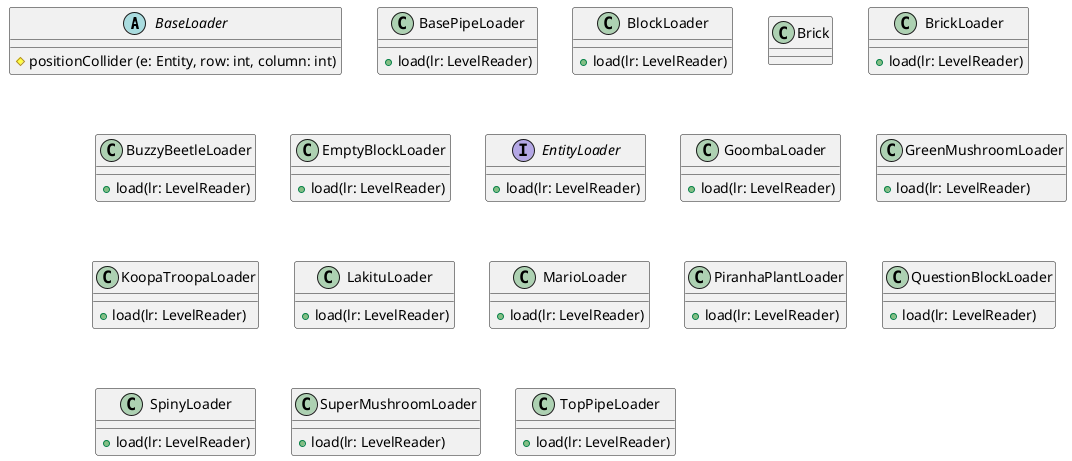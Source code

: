 @startuml
abstract class BaseLoader {
   #positionCollider (e: Entity, row: int, column: int)
}

class BasePipeLoader {
   +load(lr: LevelReader)
}

class BlockLoader {
   +load(lr: LevelReader)
}

class Brick {
}

class BrickLoader {
   +load(lr: LevelReader)
}

class BuzzyBeetleLoader {
   +load(lr: LevelReader)
}

class EmptyBlockLoader {
   +load(lr: LevelReader)
}

interface EntityLoader {
   +load(lr: LevelReader)
}

class GoombaLoader {
   +load(lr: LevelReader)
}

class GreenMushroomLoader {
   +load(lr: LevelReader)
}

class KoopaTroopaLoader {
   +load(lr: LevelReader)
}

class LakituLoader {
   +load(lr: LevelReader)
}

class MarioLoader {
   +load(lr: LevelReader)
}

class PiranhaPlantLoader {
   +load(lr: LevelReader)
}

class QuestionBlockLoader {
   +load(lr: LevelReader)
}

class SpinyLoader {
   +load(lr: LevelReader)
}

class SuperMushroomLoader {
   +load(lr: LevelReader)
}

class TopPipeLoader {
   +load(lr: LevelReader)
}

@enduml

